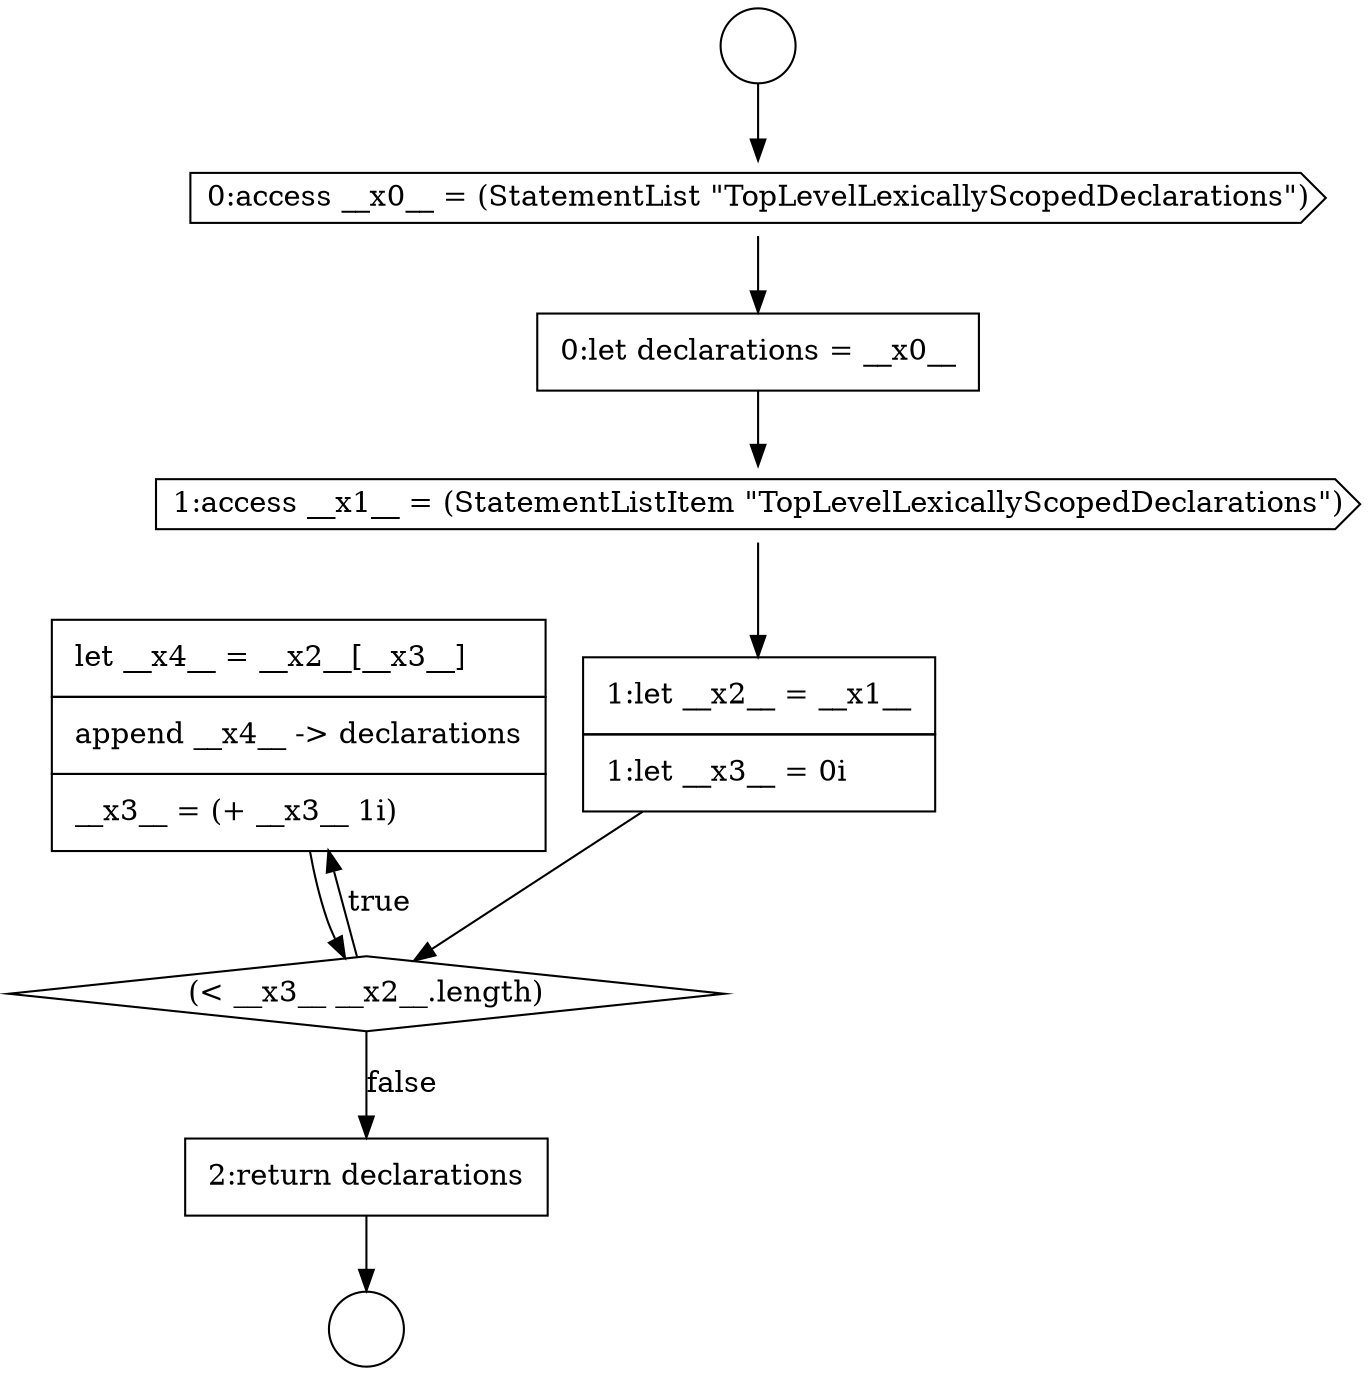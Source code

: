 digraph {
  node5469 [shape=none, margin=0, label=<<font color="black">
    <table border="0" cellborder="1" cellspacing="0" cellpadding="10">
      <tr><td align="left">let __x4__ = __x2__[__x3__]</td></tr>
      <tr><td align="left">append __x4__ -&gt; declarations</td></tr>
      <tr><td align="left">__x3__ = (+ __x3__ 1i)</td></tr>
    </table>
  </font>> color="black" fillcolor="white" style=filled]
  node5470 [shape=none, margin=0, label=<<font color="black">
    <table border="0" cellborder="1" cellspacing="0" cellpadding="10">
      <tr><td align="left">2:return declarations</td></tr>
    </table>
  </font>> color="black" fillcolor="white" style=filled]
  node5465 [shape=none, margin=0, label=<<font color="black">
    <table border="0" cellborder="1" cellspacing="0" cellpadding="10">
      <tr><td align="left">0:let declarations = __x0__</td></tr>
    </table>
  </font>> color="black" fillcolor="white" style=filled]
  node5464 [shape=cds, label=<<font color="black">0:access __x0__ = (StatementList &quot;TopLevelLexicallyScopedDeclarations&quot;)</font>> color="black" fillcolor="white" style=filled]
  node5466 [shape=cds, label=<<font color="black">1:access __x1__ = (StatementListItem &quot;TopLevelLexicallyScopedDeclarations&quot;)</font>> color="black" fillcolor="white" style=filled]
  node5463 [shape=circle label=" " color="black" fillcolor="white" style=filled]
  node5467 [shape=none, margin=0, label=<<font color="black">
    <table border="0" cellborder="1" cellspacing="0" cellpadding="10">
      <tr><td align="left">1:let __x2__ = __x1__</td></tr>
      <tr><td align="left">1:let __x3__ = 0i</td></tr>
    </table>
  </font>> color="black" fillcolor="white" style=filled]
  node5462 [shape=circle label=" " color="black" fillcolor="white" style=filled]
  node5468 [shape=diamond, label=<<font color="black">(&lt; __x3__ __x2__.length)</font>> color="black" fillcolor="white" style=filled]
  node5469 -> node5468 [ color="black"]
  node5468 -> node5469 [label=<<font color="black">true</font>> color="black"]
  node5468 -> node5470 [label=<<font color="black">false</font>> color="black"]
  node5465 -> node5466 [ color="black"]
  node5470 -> node5463 [ color="black"]
  node5466 -> node5467 [ color="black"]
  node5464 -> node5465 [ color="black"]
  node5462 -> node5464 [ color="black"]
  node5467 -> node5468 [ color="black"]
}
